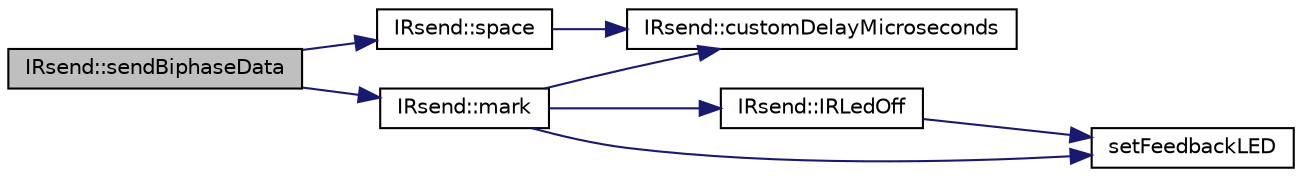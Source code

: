 digraph "IRsend::sendBiphaseData"
{
 // LATEX_PDF_SIZE
  edge [fontname="Helvetica",fontsize="10",labelfontname="Helvetica",labelfontsize="10"];
  node [fontname="Helvetica",fontsize="10",shape=record];
  rankdir="LR";
  Node1 [label="IRsend::sendBiphaseData",height=0.2,width=0.4,color="black", fillcolor="grey75", style="filled", fontcolor="black",tooltip=" "];
  Node1 -> Node2 [color="midnightblue",fontsize="10",style="solid"];
  Node2 [label="IRsend::mark",height=0.2,width=0.4,color="black", fillcolor="white", style="filled",URL="$group___sending.html#ga7328943560a5f60f4e9e13d677716674",tooltip=" "];
  Node2 -> Node3 [color="midnightblue",fontsize="10",style="solid"];
  Node3 [label="IRsend::customDelayMicroseconds",height=0.2,width=0.4,color="black", fillcolor="white", style="filled",URL="$group___sending.html#ga78e52089f1ee53b3d080db7d8c25f798",tooltip=" "];
  Node2 -> Node4 [color="midnightblue",fontsize="10",style="solid"];
  Node4 [label="IRsend::IRLedOff",height=0.2,width=0.4,color="black", fillcolor="white", style="filled",URL="$group___sending.html#ga5242741b8da4fbfaae237eee2b279dd0",tooltip=" "];
  Node4 -> Node5 [color="midnightblue",fontsize="10",style="solid"];
  Node5 [label="setFeedbackLED",height=0.2,width=0.4,color="black", fillcolor="white", style="filled",URL="$group___feedback_l_e_d_functions.html#ga072624eeba964d8aa105822da00090ba",tooltip=" "];
  Node2 -> Node5 [color="midnightblue",fontsize="10",style="solid"];
  Node1 -> Node6 [color="midnightblue",fontsize="10",style="solid"];
  Node6 [label="IRsend::space",height=0.2,width=0.4,color="black", fillcolor="white", style="filled",URL="$group___sending.html#ga6a653dc4b2f718ce16a2ae87abdc2527",tooltip=" "];
  Node6 -> Node3 [color="midnightblue",fontsize="10",style="solid"];
}
